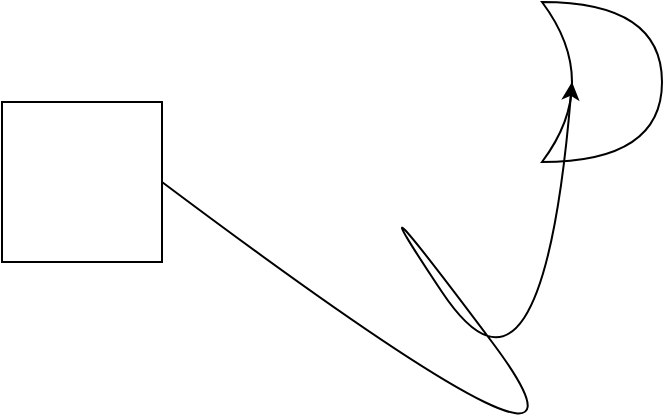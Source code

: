 <mxfile version="26.0.16">
  <diagram name="第 1 页" id="YDqVgw9OYDcSMuAvGIZK">
    <mxGraphModel dx="940" dy="653" grid="1" gridSize="10" guides="1" tooltips="1" connect="1" arrows="1" fold="1" page="1" pageScale="1" pageWidth="827" pageHeight="1169" math="0" shadow="0">
      <root>
        <mxCell id="0" />
        <mxCell id="1" parent="0" />
        <mxCell id="lz8dFdK3RLviizYS5CCJ-1" value="" style="whiteSpace=wrap;html=1;aspect=fixed;" vertex="1" parent="1">
          <mxGeometry x="120" y="140" width="80" height="80" as="geometry" />
        </mxCell>
        <mxCell id="lz8dFdK3RLviizYS5CCJ-2" value="" style="shape=xor;whiteSpace=wrap;html=1;" vertex="1" parent="1">
          <mxGeometry x="390" y="90" width="60" height="80" as="geometry" />
        </mxCell>
        <mxCell id="lz8dFdK3RLviizYS5CCJ-3" value="" style="curved=1;endArrow=classic;html=1;rounded=0;entryX=0.25;entryY=0.5;entryDx=0;entryDy=0;entryPerimeter=0;exitX=1;exitY=0.5;exitDx=0;exitDy=0;" edge="1" parent="1" source="lz8dFdK3RLviizYS5CCJ-1" target="lz8dFdK3RLviizYS5CCJ-2">
          <mxGeometry width="50" height="50" relative="1" as="geometry">
            <mxPoint x="390" y="360" as="sourcePoint" />
            <mxPoint x="440" y="310" as="targetPoint" />
            <Array as="points">
              <mxPoint x="440" y="360" />
              <mxPoint x="290" y="160" />
              <mxPoint x="390" y="310" />
            </Array>
          </mxGeometry>
        </mxCell>
      </root>
    </mxGraphModel>
  </diagram>
</mxfile>

